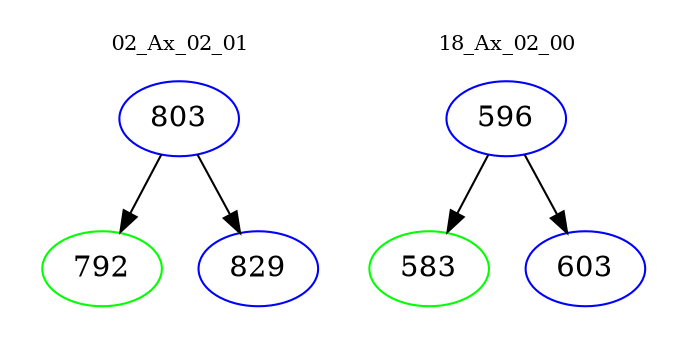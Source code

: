 digraph{
subgraph cluster_0 {
color = white
label = "02_Ax_02_01";
fontsize=10;
T0_803 [label="803", color="blue"]
T0_803 -> T0_792 [color="black"]
T0_792 [label="792", color="green"]
T0_803 -> T0_829 [color="black"]
T0_829 [label="829", color="blue"]
}
subgraph cluster_1 {
color = white
label = "18_Ax_02_00";
fontsize=10;
T1_596 [label="596", color="blue"]
T1_596 -> T1_583 [color="black"]
T1_583 [label="583", color="green"]
T1_596 -> T1_603 [color="black"]
T1_603 [label="603", color="blue"]
}
}
